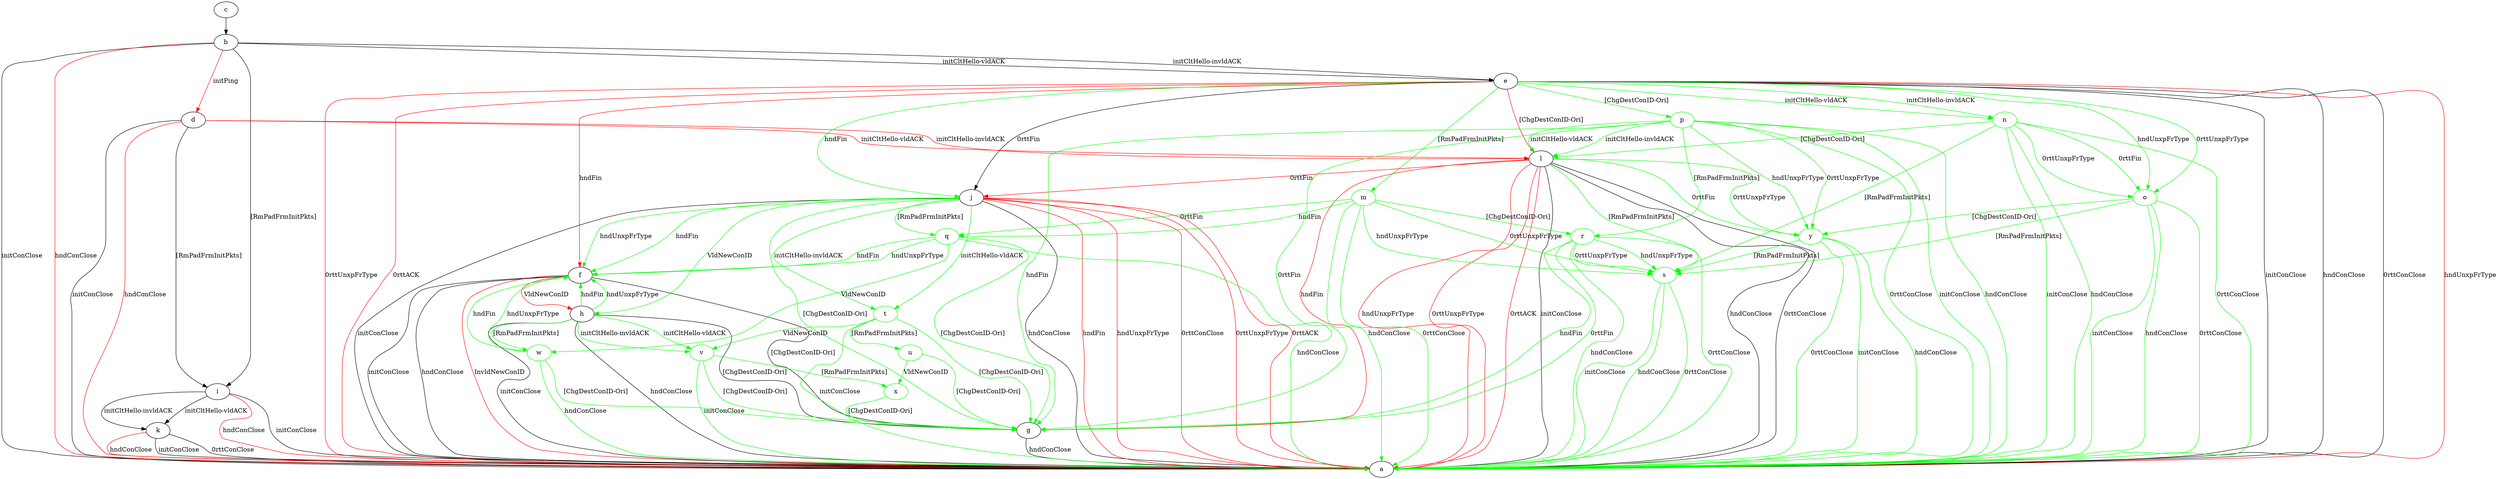 digraph "" {
	b -> a	[key=0,
		label="initConClose "];
	b -> a	[key=1,
		color=red,
		label="hndConClose "];
	b -> d	[key=0,
		color=red,
		label="initPing "];
	b -> e	[key=0,
		label="initCltHello-vldACK "];
	b -> e	[key=1,
		label="initCltHello-invldACK "];
	b -> i	[key=0,
		label="[RmPadFrmInitPkts] "];
	c -> b	[key=0];
	d -> a	[key=0,
		label="initConClose "];
	d -> a	[key=1,
		color=red,
		label="hndConClose "];
	d -> i	[key=0,
		label="[RmPadFrmInitPkts] "];
	d -> l	[key=0,
		color=red,
		label="initCltHello-vldACK "];
	d -> l	[key=1,
		color=red,
		label="initCltHello-invldACK "];
	e -> a	[key=0,
		label="initConClose "];
	e -> a	[key=1,
		label="hndConClose "];
	e -> a	[key=2,
		label="0rttConClose "];
	e -> a	[key=3,
		color=red,
		label="hndUnxpFrType "];
	e -> a	[key=4,
		color=red,
		label="0rttUnxpFrType "];
	e -> a	[key=5,
		color=red,
		label="0rttACK "];
	e -> f	[key=0,
		color=red,
		label="hndFin "];
	e -> j	[key=0,
		label="0rttFin "];
	e -> j	[key=1,
		color=green,
		label="hndFin "];
	e -> l	[key=0,
		color=red,
		label="[ChgDestConID-Ori] "];
	m	[color=green];
	e -> m	[key=0,
		color=green,
		label="[RmPadFrmInitPkts] "];
	n	[color=green];
	e -> n	[key=0,
		color=green,
		label="initCltHello-vldACK "];
	e -> n	[key=1,
		color=green,
		label="initCltHello-invldACK "];
	o	[color=green];
	e -> o	[key=0,
		color=green,
		label="hndUnxpFrType "];
	e -> o	[key=1,
		color=green,
		label="0rttUnxpFrType "];
	p	[color=green];
	e -> p	[key=0,
		color=green,
		label="[ChgDestConID-Ori] "];
	f -> a	[key=0,
		label="initConClose "];
	f -> a	[key=1,
		label="hndConClose "];
	f -> a	[key=2,
		color=red,
		label="InvldNewConID "];
	f -> g	[key=0,
		label="[ChgDestConID-Ori] "];
	f -> h	[key=0,
		color=red,
		label="VldNewConID "];
	g -> a	[key=0,
		label="hndConClose "];
	h -> a	[key=0,
		label="initConClose "];
	h -> a	[key=1,
		label="hndConClose "];
	h -> f	[key=0,
		color=green,
		label="hndFin "];
	h -> f	[key=1,
		color=green,
		label="hndUnxpFrType "];
	h -> g	[key=0,
		label="[ChgDestConID-Ori] "];
	v	[color=green];
	h -> v	[key=0,
		color=green,
		label="initCltHello-vldACK "];
	h -> v	[key=1,
		color=green,
		label="initCltHello-invldACK "];
	w	[color=green];
	h -> w	[key=0,
		color=green,
		label="[RmPadFrmInitPkts] "];
	i -> a	[key=0,
		label="initConClose "];
	i -> a	[key=1,
		color=red,
		label="hndConClose "];
	i -> k	[key=0,
		label="initCltHello-vldACK "];
	i -> k	[key=1,
		label="initCltHello-invldACK "];
	j -> a	[key=0,
		label="initConClose "];
	j -> a	[key=1,
		label="hndConClose "];
	j -> a	[key=2,
		color=red,
		label="hndFin "];
	j -> a	[key=3,
		color=red,
		label="hndUnxpFrType "];
	j -> a	[key=4,
		color=red,
		label="0rttConClose "];
	j -> a	[key=5,
		color=red,
		label="0rttUnxpFrType "];
	j -> a	[key=6,
		color=red,
		label="0rttACK "];
	j -> f	[key=0,
		color=green,
		label="hndFin "];
	j -> f	[key=1,
		color=green,
		label="hndUnxpFrType "];
	j -> g	[key=0,
		color=green,
		label="[ChgDestConID-Ori] "];
	j -> h	[key=0,
		color=green,
		label="VldNewConID "];
	q	[color=green];
	j -> q	[key=0,
		color=green,
		label="[RmPadFrmInitPkts] "];
	t	[color=green];
	j -> t	[key=0,
		color=green,
		label="initCltHello-vldACK "];
	j -> t	[key=1,
		color=green,
		label="initCltHello-invldACK "];
	k -> a	[key=0,
		label="initConClose "];
	k -> a	[key=1,
		label="0rttConClose "];
	k -> a	[key=2,
		color=red,
		label="hndConClose "];
	l -> a	[key=0,
		label="initConClose "];
	l -> a	[key=1,
		label="hndConClose "];
	l -> a	[key=2,
		label="0rttConClose "];
	l -> a	[key=3,
		color=red,
		label="hndUnxpFrType "];
	l -> a	[key=4,
		color=red,
		label="0rttUnxpFrType "];
	l -> a	[key=5,
		color=red,
		label="0rttACK "];
	l -> g	[key=0,
		color=red,
		label="hndFin "];
	l -> j	[key=0,
		color=red,
		label="0rttFin "];
	s	[color=green];
	l -> s	[key=0,
		color=green,
		label="[RmPadFrmInitPkts] "];
	y	[color=green];
	l -> y	[key=0,
		color=green,
		label="0rttFin "];
	l -> y	[key=1,
		color=green,
		label="0rttUnxpFrType "];
	m -> a	[key=0,
		color=green,
		label="hndConClose "];
	m -> a	[key=1,
		color=green,
		label="0rttConClose "];
	m -> q	[key=0,
		color=green,
		label="hndFin "];
	m -> q	[key=1,
		color=green,
		label="0rttFin "];
	r	[color=green];
	m -> r	[key=0,
		color=green,
		label="[ChgDestConID-Ori] "];
	m -> s	[key=0,
		color=green,
		label="hndUnxpFrType "];
	m -> s	[key=1,
		color=green,
		label="0rttUnxpFrType "];
	n -> a	[key=0,
		color=green,
		label="initConClose "];
	n -> a	[key=1,
		color=green,
		label="hndConClose "];
	n -> a	[key=2,
		color=green,
		label="0rttConClose "];
	n -> l	[key=0,
		color=green,
		label="[ChgDestConID-Ori] "];
	n -> o	[key=0,
		color=green,
		label="0rttFin "];
	n -> o	[key=1,
		color=green,
		label="0rttUnxpFrType "];
	n -> s	[key=0,
		color=green,
		label="[RmPadFrmInitPkts] "];
	o -> a	[key=0,
		color=green,
		label="initConClose "];
	o -> a	[key=1,
		color=green,
		label="hndConClose "];
	o -> a	[key=2,
		color=green,
		label="0rttConClose "];
	o -> s	[key=0,
		color=green,
		label="[RmPadFrmInitPkts] "];
	o -> y	[key=0,
		color=green,
		label="[ChgDestConID-Ori] "];
	p -> a	[key=0,
		color=green,
		label="initConClose "];
	p -> a	[key=1,
		color=green,
		label="hndConClose "];
	p -> a	[key=2,
		color=green,
		label="0rttConClose "];
	p -> g	[key=0,
		color=green,
		label="hndFin "];
	p -> g	[key=1,
		color=green,
		label="0rttFin "];
	p -> l	[key=0,
		color=green,
		label="initCltHello-vldACK "];
	p -> l	[key=1,
		color=green,
		label="initCltHello-invldACK "];
	p -> r	[key=0,
		color=green,
		label="[RmPadFrmInitPkts] "];
	p -> y	[key=0,
		color=green,
		label="hndUnxpFrType "];
	p -> y	[key=1,
		color=green,
		label="0rttUnxpFrType "];
	q -> a	[key=0,
		color=green,
		label="hndConClose "];
	q -> f	[key=0,
		color=green,
		label="hndFin "];
	q -> f	[key=1,
		color=green,
		label="hndUnxpFrType "];
	q -> g	[key=0,
		color=green,
		label="[ChgDestConID-Ori] "];
	q -> w	[key=0,
		color=green,
		label="VldNewConID "];
	r -> a	[key=0,
		color=green,
		label="hndConClose "];
	r -> a	[key=1,
		color=green,
		label="0rttConClose "];
	r -> g	[key=0,
		color=green,
		label="hndFin "];
	r -> g	[key=1,
		color=green,
		label="0rttFin "];
	r -> s	[key=0,
		color=green,
		label="hndUnxpFrType "];
	r -> s	[key=1,
		color=green,
		label="0rttUnxpFrType "];
	s -> a	[key=0,
		color=green,
		label="initConClose "];
	s -> a	[key=1,
		color=green,
		label="hndConClose "];
	s -> a	[key=2,
		color=green,
		label="0rttConClose "];
	t -> a	[key=0,
		color=green,
		label="initConClose "];
	t -> g	[key=0,
		color=green,
		label="[ChgDestConID-Ori] "];
	u	[color=green];
	t -> u	[key=0,
		color=green,
		label="[RmPadFrmInitPkts] "];
	t -> v	[key=0,
		color=green,
		label="VldNewConID "];
	u -> g	[key=0,
		color=green,
		label="[ChgDestConID-Ori] "];
	x	[color=green];
	u -> x	[key=0,
		color=green,
		label="VldNewConID "];
	v -> a	[key=0,
		color=green,
		label="initConClose "];
	v -> g	[key=0,
		color=green,
		label="[ChgDestConID-Ori] "];
	v -> x	[key=0,
		color=green,
		label="[RmPadFrmInitPkts] "];
	w -> a	[key=0,
		color=green,
		label="hndConClose "];
	w -> f	[key=0,
		color=green,
		label="hndFin "];
	w -> f	[key=1,
		color=green,
		label="hndUnxpFrType "];
	w -> g	[key=0,
		color=green,
		label="[ChgDestConID-Ori] "];
	x -> g	[key=0,
		color=green,
		label="[ChgDestConID-Ori] "];
	y -> a	[key=0,
		color=green,
		label="initConClose "];
	y -> a	[key=1,
		color=green,
		label="hndConClose "];
	y -> a	[key=2,
		color=green,
		label="0rttConClose "];
	y -> s	[key=0,
		color=green,
		label="[RmPadFrmInitPkts] "];
}
